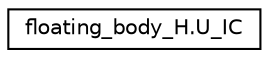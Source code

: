 digraph "Graphical Class Hierarchy"
{
 // LATEX_PDF_SIZE
  edge [fontname="Helvetica",fontsize="10",labelfontname="Helvetica",labelfontsize="10"];
  node [fontname="Helvetica",fontsize="10",shape=record];
  rankdir="LR";
  Node0 [label="floating_body_H.U_IC",height=0.2,width=0.4,color="black", fillcolor="white", style="filled",URL="$classfloating__body__H_1_1U__IC.html",tooltip=" "];
}
